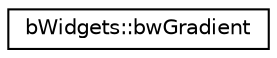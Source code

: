 digraph "Graphical Class Hierarchy"
{
 // LATEX_PDF_SIZE
  edge [fontname="Helvetica",fontsize="10",labelfontname="Helvetica",labelfontsize="10"];
  node [fontname="Helvetica",fontsize="10",shape=record];
  rankdir="LR";
  Node0 [label="bWidgets::bwGradient",height=0.2,width=0.4,color="black", fillcolor="white", style="filled",URL="$classbWidgets_1_1bwGradient.html",tooltip="Simple class for calculating colors for gradient fills."];
}
